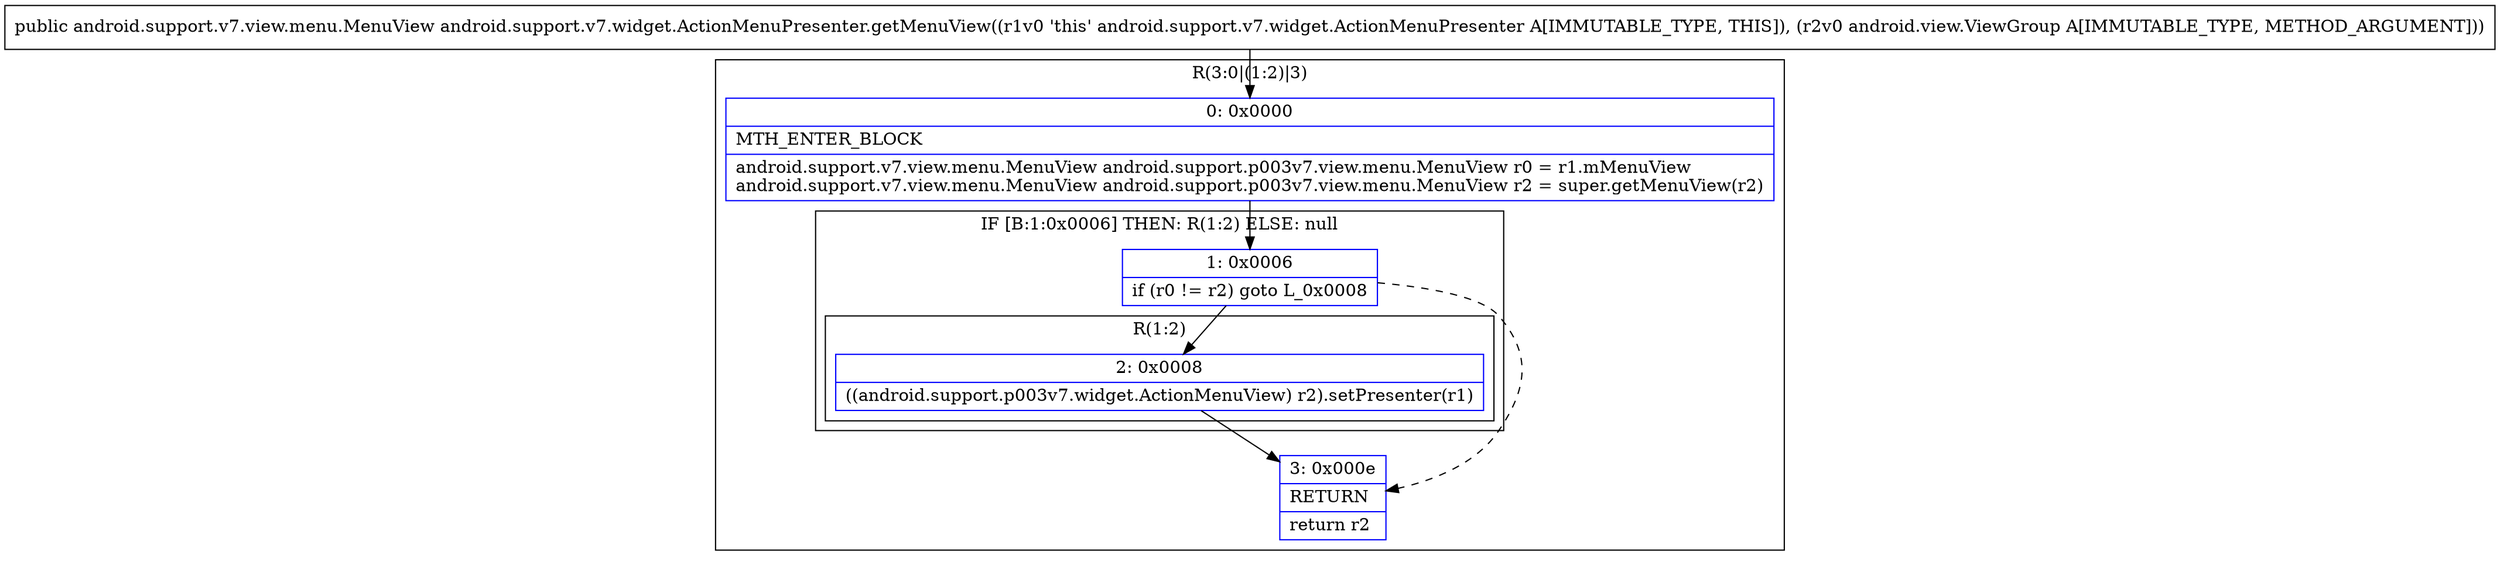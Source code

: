 digraph "CFG forandroid.support.v7.widget.ActionMenuPresenter.getMenuView(Landroid\/view\/ViewGroup;)Landroid\/support\/v7\/view\/menu\/MenuView;" {
subgraph cluster_Region_8091764 {
label = "R(3:0|(1:2)|3)";
node [shape=record,color=blue];
Node_0 [shape=record,label="{0\:\ 0x0000|MTH_ENTER_BLOCK\l|android.support.v7.view.menu.MenuView android.support.p003v7.view.menu.MenuView r0 = r1.mMenuView\landroid.support.v7.view.menu.MenuView android.support.p003v7.view.menu.MenuView r2 = super.getMenuView(r2)\l}"];
subgraph cluster_IfRegion_335655472 {
label = "IF [B:1:0x0006] THEN: R(1:2) ELSE: null";
node [shape=record,color=blue];
Node_1 [shape=record,label="{1\:\ 0x0006|if (r0 != r2) goto L_0x0008\l}"];
subgraph cluster_Region_341888558 {
label = "R(1:2)";
node [shape=record,color=blue];
Node_2 [shape=record,label="{2\:\ 0x0008|((android.support.p003v7.widget.ActionMenuView) r2).setPresenter(r1)\l}"];
}
}
Node_3 [shape=record,label="{3\:\ 0x000e|RETURN\l|return r2\l}"];
}
MethodNode[shape=record,label="{public android.support.v7.view.menu.MenuView android.support.v7.widget.ActionMenuPresenter.getMenuView((r1v0 'this' android.support.v7.widget.ActionMenuPresenter A[IMMUTABLE_TYPE, THIS]), (r2v0 android.view.ViewGroup A[IMMUTABLE_TYPE, METHOD_ARGUMENT])) }"];
MethodNode -> Node_0;
Node_0 -> Node_1;
Node_1 -> Node_2;
Node_1 -> Node_3[style=dashed];
Node_2 -> Node_3;
}

